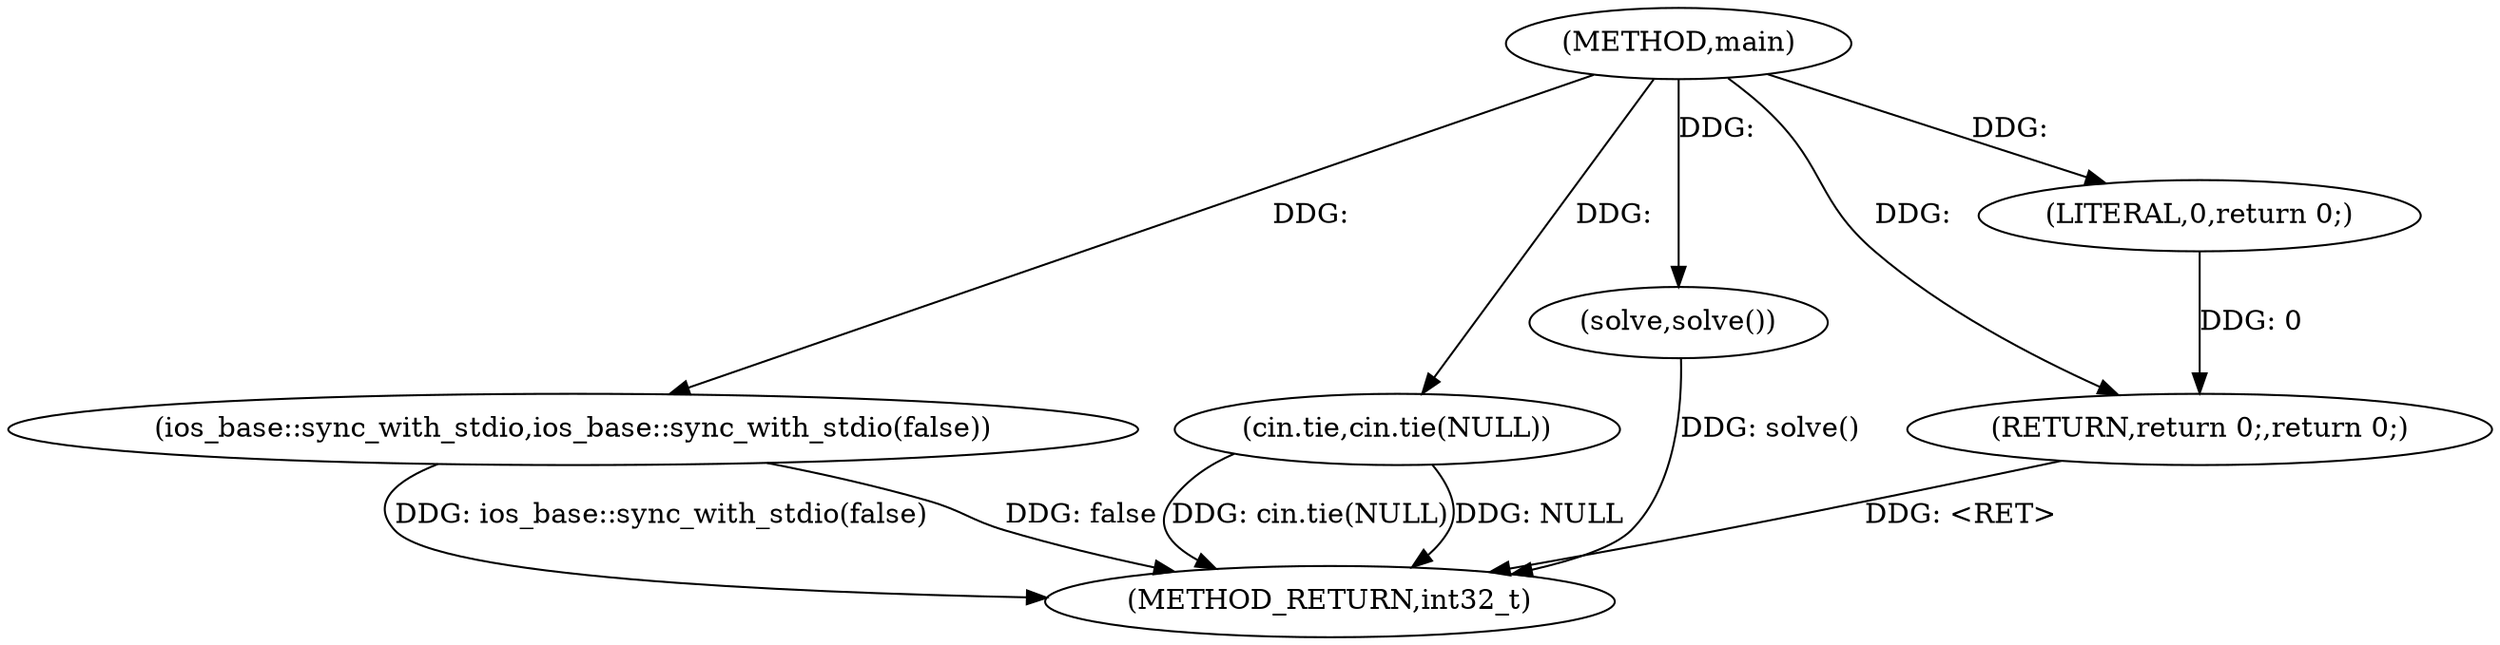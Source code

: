 digraph "main" {  
"1000246" [label = "(METHOD,main)" ]
"1000255" [label = "(METHOD_RETURN,int32_t)" ]
"1000248" [label = "(ios_base::sync_with_stdio,ios_base::sync_with_stdio(false))" ]
"1000250" [label = "(cin.tie,cin.tie(NULL))" ]
"1000252" [label = "(solve,solve())" ]
"1000253" [label = "(RETURN,return 0;,return 0;)" ]
"1000254" [label = "(LITERAL,0,return 0;)" ]
  "1000253" -> "1000255"  [ label = "DDG: <RET>"] 
  "1000248" -> "1000255"  [ label = "DDG: ios_base::sync_with_stdio(false)"] 
  "1000250" -> "1000255"  [ label = "DDG: cin.tie(NULL)"] 
  "1000252" -> "1000255"  [ label = "DDG: solve()"] 
  "1000248" -> "1000255"  [ label = "DDG: false"] 
  "1000250" -> "1000255"  [ label = "DDG: NULL"] 
  "1000246" -> "1000252"  [ label = "DDG: "] 
  "1000254" -> "1000253"  [ label = "DDG: 0"] 
  "1000246" -> "1000253"  [ label = "DDG: "] 
  "1000246" -> "1000248"  [ label = "DDG: "] 
  "1000246" -> "1000250"  [ label = "DDG: "] 
  "1000246" -> "1000254"  [ label = "DDG: "] 
}

